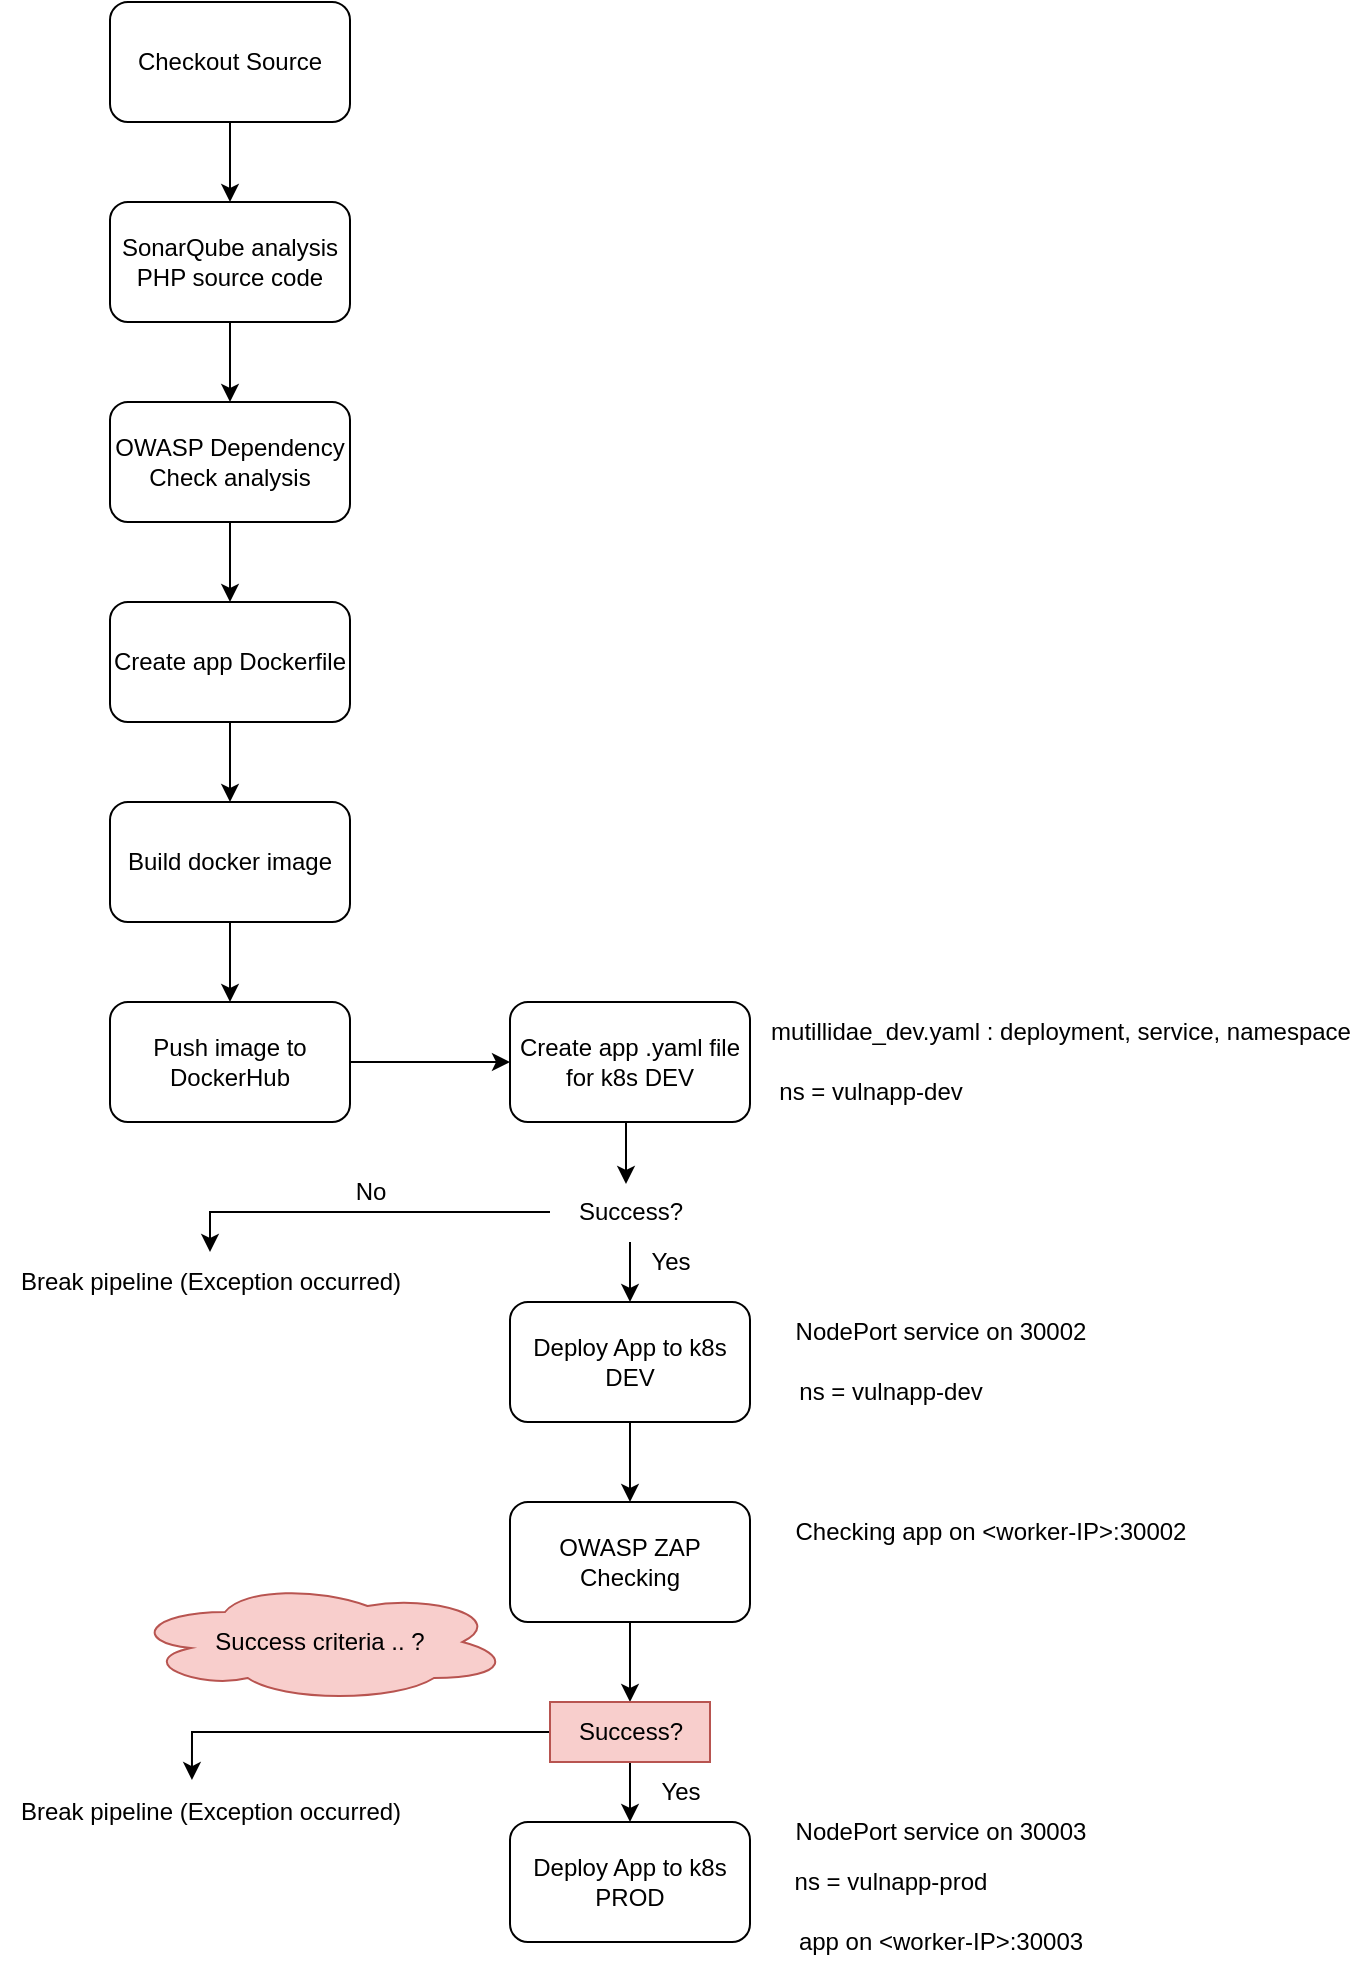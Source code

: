 <mxfile version="20.5.1" type="device"><diagram id="ddsFmDi4Ys2qweFIq4cf" name="Page-1"><mxGraphModel dx="717" dy="738" grid="1" gridSize="10" guides="1" tooltips="1" connect="1" arrows="1" fold="1" page="1" pageScale="1" pageWidth="850" pageHeight="1100" math="0" shadow="0"><root><mxCell id="0"/><mxCell id="1" parent="0"/><mxCell id="wzLaNyRvPLB4mu7uT6bU-1" style="edgeStyle=orthogonalEdgeStyle;rounded=0;orthogonalLoop=1;jettySize=auto;html=1;exitX=0.5;exitY=1;exitDx=0;exitDy=0;entryX=0.5;entryY=0;entryDx=0;entryDy=0;" edge="1" parent="1" source="wzLaNyRvPLB4mu7uT6bU-2" target="wzLaNyRvPLB4mu7uT6bU-4"><mxGeometry relative="1" as="geometry"/></mxCell><mxCell id="wzLaNyRvPLB4mu7uT6bU-2" value="Checkout Source" style="rounded=1;whiteSpace=wrap;html=1;" vertex="1" parent="1"><mxGeometry x="120" y="60" width="120" height="60" as="geometry"/></mxCell><mxCell id="wzLaNyRvPLB4mu7uT6bU-3" style="edgeStyle=orthogonalEdgeStyle;rounded=0;orthogonalLoop=1;jettySize=auto;html=1;exitX=0.5;exitY=1;exitDx=0;exitDy=0;entryX=0.5;entryY=0;entryDx=0;entryDy=0;" edge="1" parent="1" source="wzLaNyRvPLB4mu7uT6bU-4" target="wzLaNyRvPLB4mu7uT6bU-5"><mxGeometry relative="1" as="geometry"/></mxCell><mxCell id="wzLaNyRvPLB4mu7uT6bU-4" value="SonarQube analysis PHP source code" style="rounded=1;whiteSpace=wrap;html=1;" vertex="1" parent="1"><mxGeometry x="120" y="160" width="120" height="60" as="geometry"/></mxCell><mxCell id="wzLaNyRvPLB4mu7uT6bU-11" style="edgeStyle=orthogonalEdgeStyle;rounded=0;orthogonalLoop=1;jettySize=auto;html=1;exitX=0.5;exitY=1;exitDx=0;exitDy=0;entryX=0.5;entryY=0;entryDx=0;entryDy=0;" edge="1" parent="1" source="wzLaNyRvPLB4mu7uT6bU-5" target="wzLaNyRvPLB4mu7uT6bU-7"><mxGeometry relative="1" as="geometry"/></mxCell><mxCell id="wzLaNyRvPLB4mu7uT6bU-5" value="OWASP Dependency Check analysis" style="rounded=1;whiteSpace=wrap;html=1;" vertex="1" parent="1"><mxGeometry x="120" y="260" width="120" height="60" as="geometry"/></mxCell><mxCell id="wzLaNyRvPLB4mu7uT6bU-6" style="edgeStyle=orthogonalEdgeStyle;rounded=0;orthogonalLoop=1;jettySize=auto;html=1;exitX=0.5;exitY=1;exitDx=0;exitDy=0;entryX=0.5;entryY=0;entryDx=0;entryDy=0;" edge="1" parent="1" source="wzLaNyRvPLB4mu7uT6bU-7" target="wzLaNyRvPLB4mu7uT6bU-9"><mxGeometry relative="1" as="geometry"/></mxCell><mxCell id="wzLaNyRvPLB4mu7uT6bU-7" value="Create app Dockerfile" style="rounded=1;whiteSpace=wrap;html=1;" vertex="1" parent="1"><mxGeometry x="120" y="360" width="120" height="60" as="geometry"/></mxCell><mxCell id="wzLaNyRvPLB4mu7uT6bU-8" style="edgeStyle=orthogonalEdgeStyle;rounded=0;orthogonalLoop=1;jettySize=auto;html=1;exitX=0.5;exitY=1;exitDx=0;exitDy=0;entryX=0.5;entryY=0;entryDx=0;entryDy=0;" edge="1" parent="1" source="wzLaNyRvPLB4mu7uT6bU-9" target="wzLaNyRvPLB4mu7uT6bU-10"><mxGeometry relative="1" as="geometry"/></mxCell><mxCell id="wzLaNyRvPLB4mu7uT6bU-9" value="Build docker image" style="rounded=1;whiteSpace=wrap;html=1;" vertex="1" parent="1"><mxGeometry x="120" y="460" width="120" height="60" as="geometry"/></mxCell><mxCell id="wzLaNyRvPLB4mu7uT6bU-19" style="edgeStyle=orthogonalEdgeStyle;rounded=0;orthogonalLoop=1;jettySize=auto;html=1;exitX=1;exitY=0.5;exitDx=0;exitDy=0;entryX=0;entryY=0.5;entryDx=0;entryDy=0;" edge="1" parent="1" source="wzLaNyRvPLB4mu7uT6bU-10" target="wzLaNyRvPLB4mu7uT6bU-13"><mxGeometry relative="1" as="geometry"/></mxCell><mxCell id="wzLaNyRvPLB4mu7uT6bU-10" value="Push image to DockerHub" style="rounded=1;whiteSpace=wrap;html=1;" vertex="1" parent="1"><mxGeometry x="120" y="560" width="120" height="60" as="geometry"/></mxCell><mxCell id="wzLaNyRvPLB4mu7uT6bU-21" style="edgeStyle=orthogonalEdgeStyle;rounded=0;orthogonalLoop=1;jettySize=auto;html=1;exitX=0.5;exitY=1;exitDx=0;exitDy=0;entryX=0.475;entryY=0.033;entryDx=0;entryDy=0;entryPerimeter=0;" edge="1" parent="1" source="wzLaNyRvPLB4mu7uT6bU-13" target="wzLaNyRvPLB4mu7uT6bU-20"><mxGeometry relative="1" as="geometry"/></mxCell><mxCell id="wzLaNyRvPLB4mu7uT6bU-13" value="Create app .yaml file for k8s DEV" style="rounded=1;whiteSpace=wrap;html=1;" vertex="1" parent="1"><mxGeometry x="320" y="560" width="120" height="60" as="geometry"/></mxCell><mxCell id="wzLaNyRvPLB4mu7uT6bU-30" style="edgeStyle=orthogonalEdgeStyle;rounded=0;orthogonalLoop=1;jettySize=auto;html=1;exitX=0.5;exitY=1;exitDx=0;exitDy=0;entryX=0.5;entryY=0;entryDx=0;entryDy=0;" edge="1" parent="1" source="wzLaNyRvPLB4mu7uT6bU-14" target="wzLaNyRvPLB4mu7uT6bU-28"><mxGeometry relative="1" as="geometry"/></mxCell><mxCell id="wzLaNyRvPLB4mu7uT6bU-14" value="Deploy App to k8s DEV" style="rounded=1;whiteSpace=wrap;html=1;" vertex="1" parent="1"><mxGeometry x="320" y="710" width="120" height="60" as="geometry"/></mxCell><mxCell id="wzLaNyRvPLB4mu7uT6bU-15" value="NodePort service on 30002" style="text;html=1;align=center;verticalAlign=middle;resizable=0;points=[];autosize=1;strokeColor=none;fillColor=none;" vertex="1" parent="1"><mxGeometry x="450" y="710" width="170" height="30" as="geometry"/></mxCell><mxCell id="wzLaNyRvPLB4mu7uT6bU-16" value="mutillidae_dev.yaml : deployment, service, namespace" style="text;html=1;align=center;verticalAlign=middle;resizable=0;points=[];autosize=1;strokeColor=none;fillColor=none;" vertex="1" parent="1"><mxGeometry x="440" y="560" width="310" height="30" as="geometry"/></mxCell><mxCell id="wzLaNyRvPLB4mu7uT6bU-17" value="ns = vulnapp-dev" style="text;html=1;align=center;verticalAlign=middle;resizable=0;points=[];autosize=1;strokeColor=none;fillColor=none;" vertex="1" parent="1"><mxGeometry x="440" y="590" width="120" height="30" as="geometry"/></mxCell><mxCell id="wzLaNyRvPLB4mu7uT6bU-18" value="ns = vulnapp-dev" style="text;html=1;align=center;verticalAlign=middle;resizable=0;points=[];autosize=1;strokeColor=none;fillColor=none;" vertex="1" parent="1"><mxGeometry x="450" y="740" width="120" height="30" as="geometry"/></mxCell><mxCell id="wzLaNyRvPLB4mu7uT6bU-23" style="edgeStyle=orthogonalEdgeStyle;rounded=0;orthogonalLoop=1;jettySize=auto;html=1;" edge="1" parent="1" source="wzLaNyRvPLB4mu7uT6bU-20" target="wzLaNyRvPLB4mu7uT6bU-14"><mxGeometry relative="1" as="geometry"/></mxCell><mxCell id="wzLaNyRvPLB4mu7uT6bU-25" style="edgeStyle=orthogonalEdgeStyle;rounded=0;orthogonalLoop=1;jettySize=auto;html=1;" edge="1" parent="1" source="wzLaNyRvPLB4mu7uT6bU-20" target="wzLaNyRvPLB4mu7uT6bU-24"><mxGeometry relative="1" as="geometry"/></mxCell><mxCell id="wzLaNyRvPLB4mu7uT6bU-20" value="Success?" style="text;html=1;align=center;verticalAlign=middle;resizable=0;points=[];autosize=1;strokeColor=none;fillColor=none;" vertex="1" parent="1"><mxGeometry x="340" y="650" width="80" height="30" as="geometry"/></mxCell><mxCell id="wzLaNyRvPLB4mu7uT6bU-24" value="Break pipeline (Exception occurred)" style="text;html=1;align=center;verticalAlign=middle;resizable=0;points=[];autosize=1;strokeColor=none;fillColor=none;" vertex="1" parent="1"><mxGeometry x="65" y="685" width="210" height="30" as="geometry"/></mxCell><mxCell id="wzLaNyRvPLB4mu7uT6bU-26" value="Yes" style="text;html=1;align=center;verticalAlign=middle;resizable=0;points=[];autosize=1;strokeColor=none;fillColor=none;" vertex="1" parent="1"><mxGeometry x="380" y="675" width="40" height="30" as="geometry"/></mxCell><mxCell id="wzLaNyRvPLB4mu7uT6bU-27" value="No" style="text;html=1;align=center;verticalAlign=middle;resizable=0;points=[];autosize=1;strokeColor=none;fillColor=none;" vertex="1" parent="1"><mxGeometry x="230" y="640" width="40" height="30" as="geometry"/></mxCell><mxCell id="wzLaNyRvPLB4mu7uT6bU-32" style="edgeStyle=orthogonalEdgeStyle;rounded=0;orthogonalLoop=1;jettySize=auto;html=1;exitX=0.5;exitY=1;exitDx=0;exitDy=0;" edge="1" parent="1" source="wzLaNyRvPLB4mu7uT6bU-28" target="wzLaNyRvPLB4mu7uT6bU-31"><mxGeometry relative="1" as="geometry"/></mxCell><mxCell id="wzLaNyRvPLB4mu7uT6bU-28" value="OWASP ZAP Checking" style="rounded=1;whiteSpace=wrap;html=1;" vertex="1" parent="1"><mxGeometry x="320" y="810" width="120" height="60" as="geometry"/></mxCell><mxCell id="wzLaNyRvPLB4mu7uT6bU-29" value="Checking app on &amp;lt;worker-IP&amp;gt;:30002" style="text;html=1;align=center;verticalAlign=middle;resizable=0;points=[];autosize=1;strokeColor=none;fillColor=none;" vertex="1" parent="1"><mxGeometry x="450" y="810" width="220" height="30" as="geometry"/></mxCell><mxCell id="wzLaNyRvPLB4mu7uT6bU-34" style="edgeStyle=orthogonalEdgeStyle;rounded=0;orthogonalLoop=1;jettySize=auto;html=1;entryX=0.5;entryY=0;entryDx=0;entryDy=0;" edge="1" parent="1" source="wzLaNyRvPLB4mu7uT6bU-31" target="wzLaNyRvPLB4mu7uT6bU-33"><mxGeometry relative="1" as="geometry"/></mxCell><mxCell id="wzLaNyRvPLB4mu7uT6bU-37" style="edgeStyle=orthogonalEdgeStyle;rounded=0;orthogonalLoop=1;jettySize=auto;html=1;entryX=0.457;entryY=-0.033;entryDx=0;entryDy=0;entryPerimeter=0;" edge="1" parent="1" source="wzLaNyRvPLB4mu7uT6bU-31" target="wzLaNyRvPLB4mu7uT6bU-36"><mxGeometry relative="1" as="geometry"/></mxCell><mxCell id="wzLaNyRvPLB4mu7uT6bU-31" value="Success?" style="text;html=1;align=center;verticalAlign=middle;resizable=0;points=[];autosize=1;strokeColor=#b85450;fillColor=#f8cecc;" vertex="1" parent="1"><mxGeometry x="340" y="910" width="80" height="30" as="geometry"/></mxCell><mxCell id="wzLaNyRvPLB4mu7uT6bU-33" value="Deploy App to k8s PROD" style="rounded=1;whiteSpace=wrap;html=1;" vertex="1" parent="1"><mxGeometry x="320" y="970" width="120" height="60" as="geometry"/></mxCell><mxCell id="wzLaNyRvPLB4mu7uT6bU-35" value="Yes" style="text;html=1;align=center;verticalAlign=middle;resizable=0;points=[];autosize=1;strokeColor=none;fillColor=none;" vertex="1" parent="1"><mxGeometry x="385" y="940" width="40" height="30" as="geometry"/></mxCell><mxCell id="wzLaNyRvPLB4mu7uT6bU-36" value="Break pipeline (Exception occurred)" style="text;html=1;align=center;verticalAlign=middle;resizable=0;points=[];autosize=1;strokeColor=none;fillColor=none;" vertex="1" parent="1"><mxGeometry x="65" y="950" width="210" height="30" as="geometry"/></mxCell><mxCell id="wzLaNyRvPLB4mu7uT6bU-38" value="NodePort service on 30003" style="text;html=1;align=center;verticalAlign=middle;resizable=0;points=[];autosize=1;strokeColor=none;fillColor=none;" vertex="1" parent="1"><mxGeometry x="450" y="960" width="170" height="30" as="geometry"/></mxCell><mxCell id="wzLaNyRvPLB4mu7uT6bU-39" value="ns = vulnapp-prod" style="text;html=1;align=center;verticalAlign=middle;resizable=0;points=[];autosize=1;strokeColor=none;fillColor=none;" vertex="1" parent="1"><mxGeometry x="450" y="985" width="120" height="30" as="geometry"/></mxCell><mxCell id="wzLaNyRvPLB4mu7uT6bU-40" value="&lt;div&gt;app on &amp;lt;worker-IP&amp;gt;:30003&lt;/div&gt;" style="text;html=1;align=center;verticalAlign=middle;resizable=0;points=[];autosize=1;strokeColor=none;fillColor=none;" vertex="1" parent="1"><mxGeometry x="450" y="1015" width="170" height="30" as="geometry"/></mxCell><mxCell id="wzLaNyRvPLB4mu7uT6bU-42" value="Success criteria .. ?" style="ellipse;shape=cloud;whiteSpace=wrap;html=1;fillColor=#f8cecc;strokeColor=#b85450;" vertex="1" parent="1"><mxGeometry x="130" y="850" width="190" height="60" as="geometry"/></mxCell></root></mxGraphModel></diagram></mxfile>